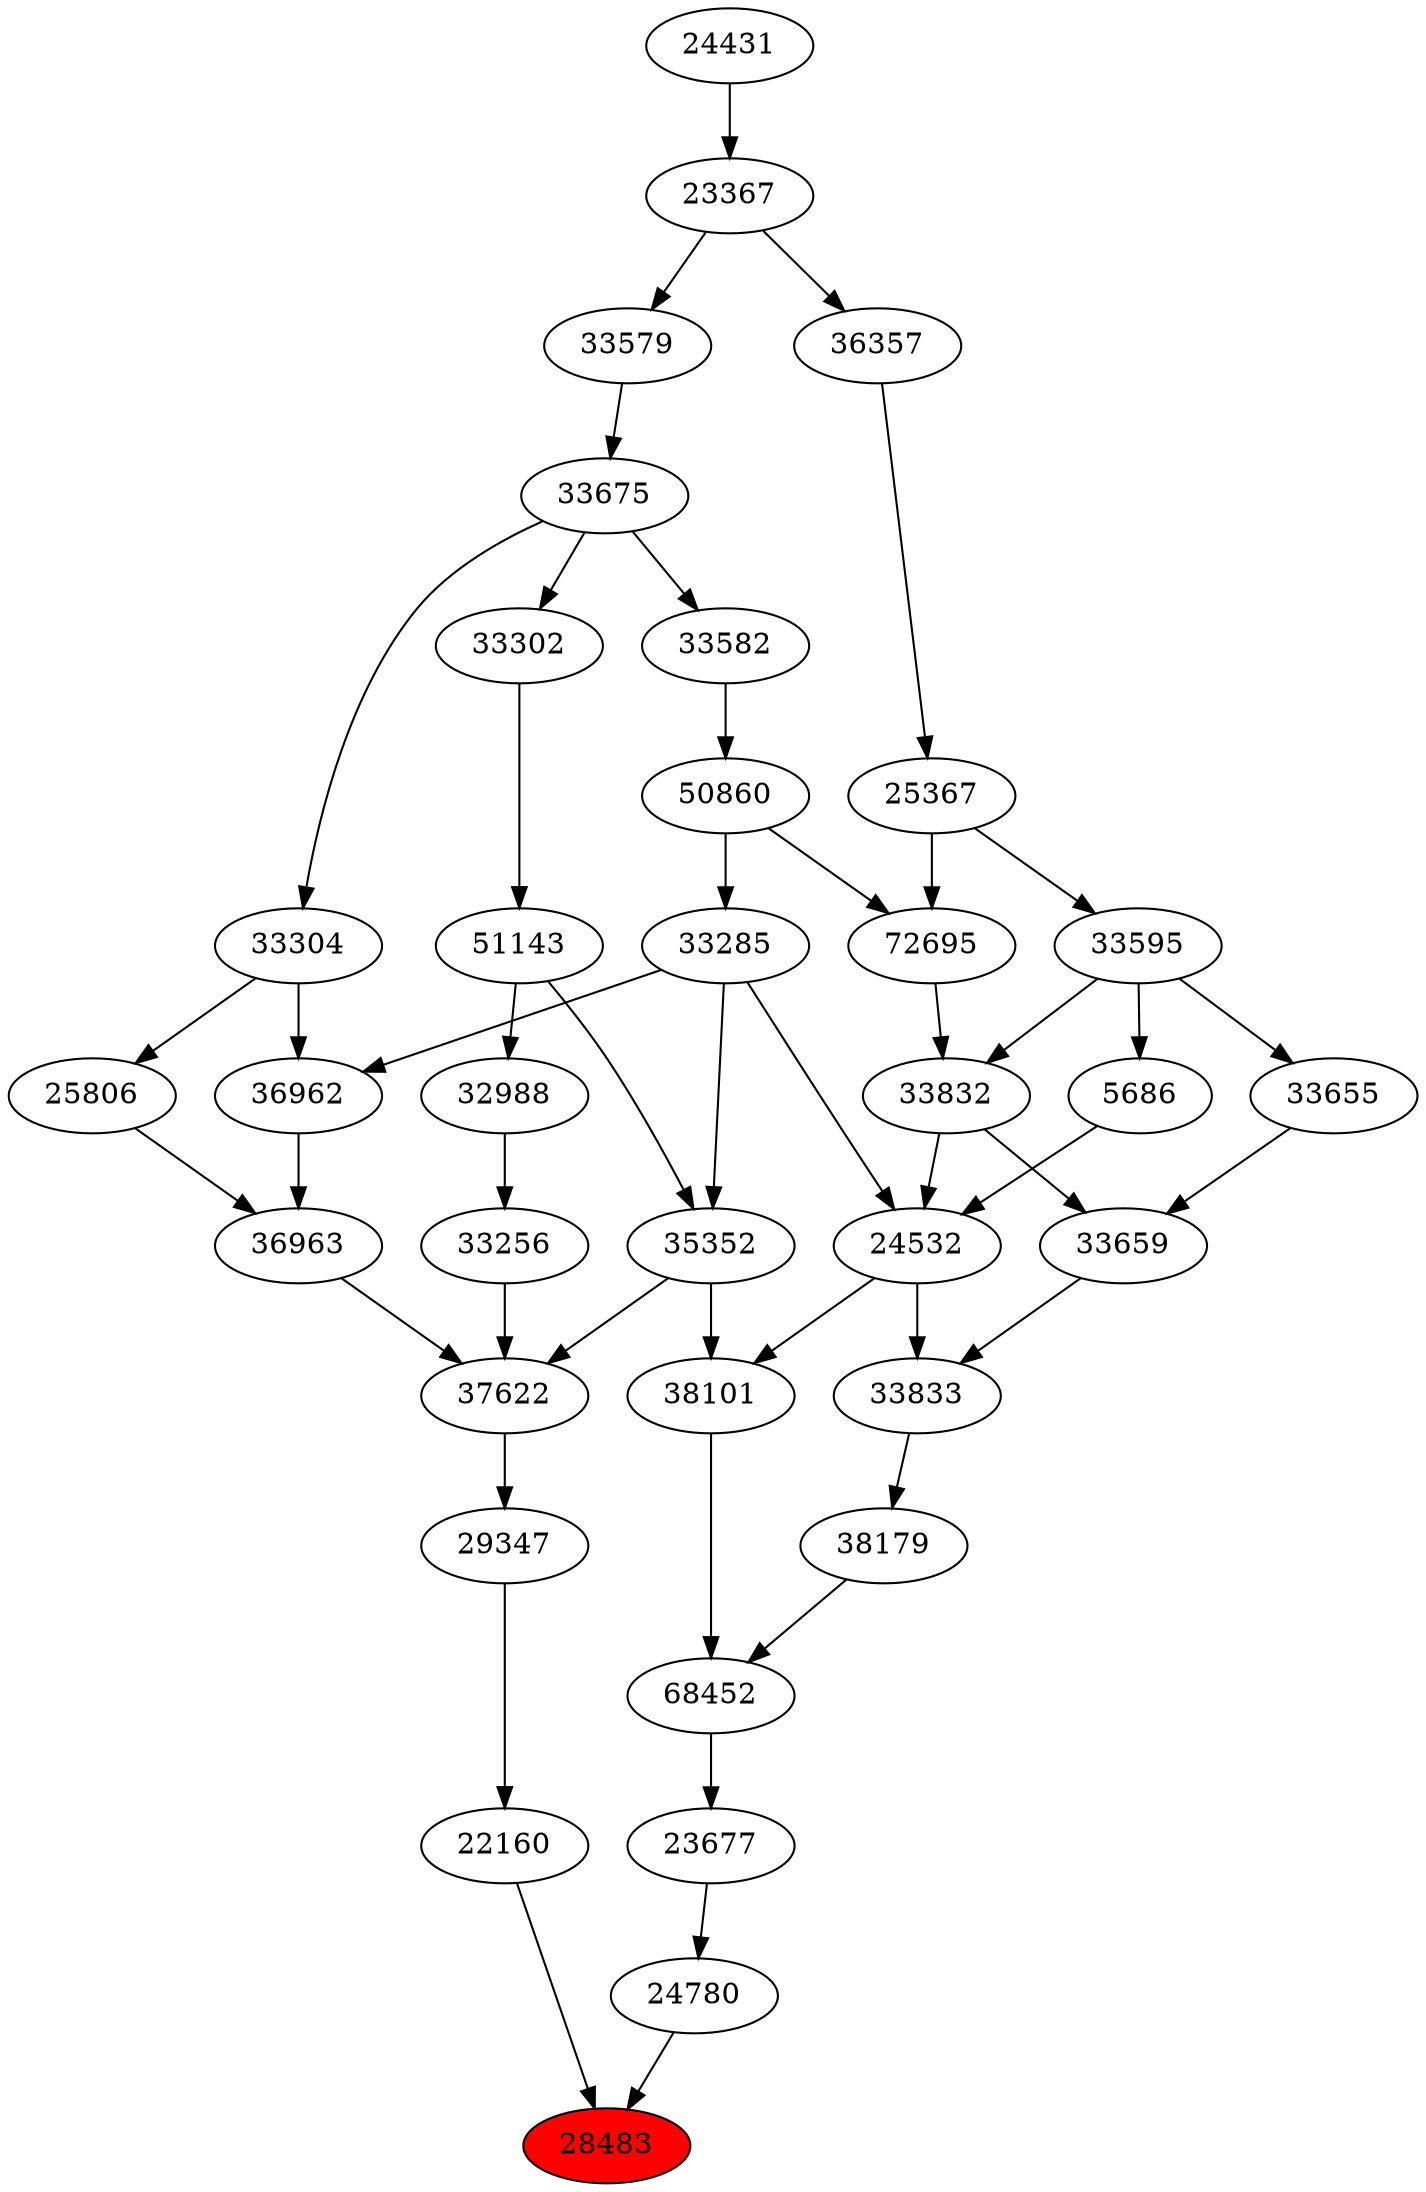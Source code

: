 strict digraph{ 
28483 [label="28483" fillcolor=red style=filled]
22160 -> 28483
24780 -> 28483
22160 [label="22160"]
29347 -> 22160
24780 [label="24780"]
23677 -> 24780
29347 [label="29347"]
37622 -> 29347
23677 [label="23677"]
68452 -> 23677
37622 [label="37622"]
36963 -> 37622
35352 -> 37622
33256 -> 37622
68452 [label="68452"]
38179 -> 68452
38101 -> 68452
36963 [label="36963"]
36962 -> 36963
25806 -> 36963
35352 [label="35352"]
33285 -> 35352
51143 -> 35352
33256 [label="33256"]
32988 -> 33256
38179 [label="38179"]
33833 -> 38179
38101 [label="38101"]
24532 -> 38101
35352 -> 38101
36962 [label="36962"]
33285 -> 36962
33304 -> 36962
25806 [label="25806"]
33304 -> 25806
33285 [label="33285"]
50860 -> 33285
51143 [label="51143"]
33302 -> 51143
32988 [label="32988"]
51143 -> 32988
33833 [label="33833"]
33659 -> 33833
24532 -> 33833
24532 [label="24532"]
33285 -> 24532
5686 -> 24532
33832 -> 24532
33304 [label="33304"]
33675 -> 33304
50860 [label="50860"]
33582 -> 50860
33302 [label="33302"]
33675 -> 33302
33659 [label="33659"]
33655 -> 33659
33832 -> 33659
5686 [label="5686"]
33595 -> 5686
33832 [label="33832"]
72695 -> 33832
33595 -> 33832
33675 [label="33675"]
33579 -> 33675
33582 [label="33582"]
33675 -> 33582
33655 [label="33655"]
33595 -> 33655
33595 [label="33595"]
25367 -> 33595
72695 [label="72695"]
50860 -> 72695
25367 -> 72695
33579 [label="33579"]
23367 -> 33579
25367 [label="25367"]
36357 -> 25367
23367 [label="23367"]
24431 -> 23367
36357 [label="36357"]
23367 -> 36357
24431 [label="24431"]
}